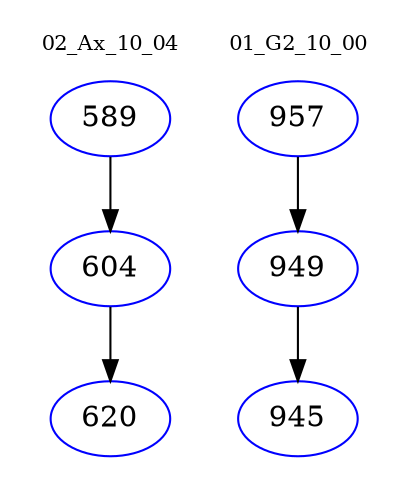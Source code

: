 digraph{
subgraph cluster_0 {
color = white
label = "02_Ax_10_04";
fontsize=10;
T0_589 [label="589", color="blue"]
T0_589 -> T0_604 [color="black"]
T0_604 [label="604", color="blue"]
T0_604 -> T0_620 [color="black"]
T0_620 [label="620", color="blue"]
}
subgraph cluster_1 {
color = white
label = "01_G2_10_00";
fontsize=10;
T1_957 [label="957", color="blue"]
T1_957 -> T1_949 [color="black"]
T1_949 [label="949", color="blue"]
T1_949 -> T1_945 [color="black"]
T1_945 [label="945", color="blue"]
}
}
